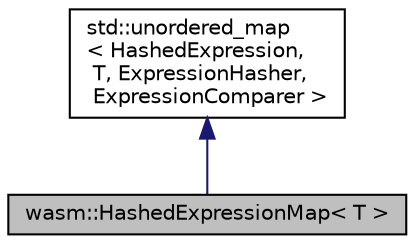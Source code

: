 digraph "wasm::HashedExpressionMap&lt; T &gt;"
{
  edge [fontname="Helvetica",fontsize="10",labelfontname="Helvetica",labelfontsize="10"];
  node [fontname="Helvetica",fontsize="10",shape=record];
  Node2 [label="wasm::HashedExpressionMap\< T \>",height=0.2,width=0.4,color="black", fillcolor="grey75", style="filled", fontcolor="black"];
  Node3 -> Node2 [dir="back",color="midnightblue",fontsize="10",style="solid",fontname="Helvetica"];
  Node3 [label="std::unordered_map\l\< HashedExpression,\l T, ExpressionHasher,\l ExpressionComparer \>",height=0.2,width=0.4,color="black", fillcolor="white", style="filled",URL="$classstd_1_1unordered__map.html"];
}
